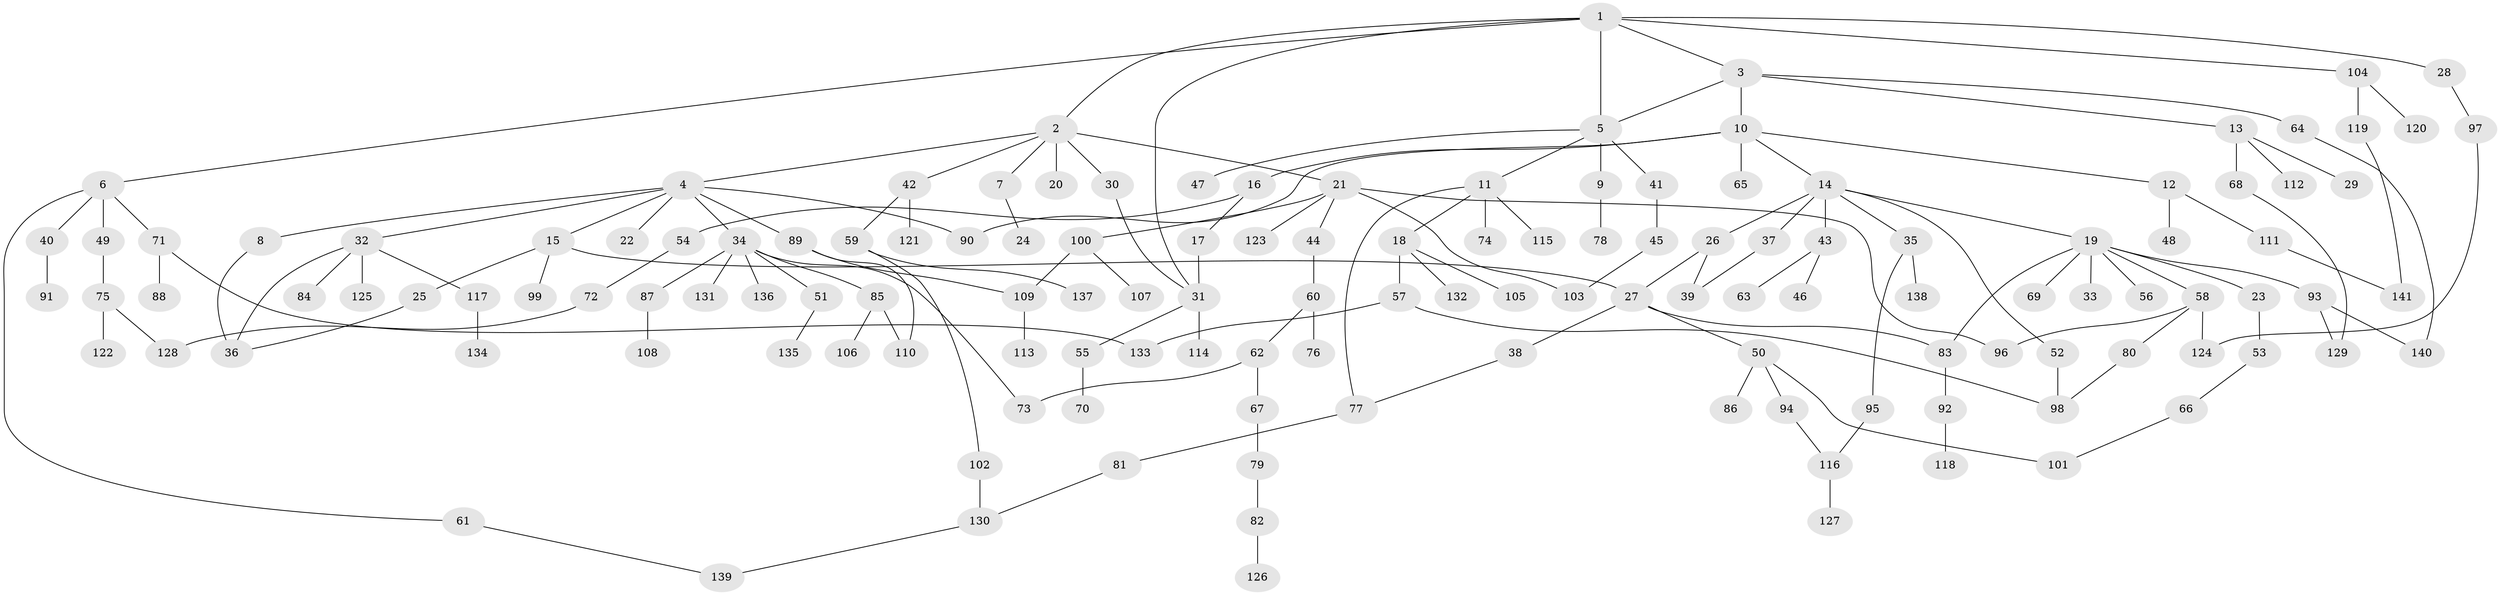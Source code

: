 // coarse degree distribution, {5: 0.03571428571428571, 2: 0.39285714285714285, 1: 0.40476190476190477, 4: 0.047619047619047616, 14: 0.011904761904761904, 15: 0.011904761904761904, 13: 0.011904761904761904, 3: 0.07142857142857142, 9: 0.011904761904761904}
// Generated by graph-tools (version 1.1) at 2025/44/03/04/25 21:44:47]
// undirected, 141 vertices, 167 edges
graph export_dot {
graph [start="1"]
  node [color=gray90,style=filled];
  1;
  2;
  3;
  4;
  5;
  6;
  7;
  8;
  9;
  10;
  11;
  12;
  13;
  14;
  15;
  16;
  17;
  18;
  19;
  20;
  21;
  22;
  23;
  24;
  25;
  26;
  27;
  28;
  29;
  30;
  31;
  32;
  33;
  34;
  35;
  36;
  37;
  38;
  39;
  40;
  41;
  42;
  43;
  44;
  45;
  46;
  47;
  48;
  49;
  50;
  51;
  52;
  53;
  54;
  55;
  56;
  57;
  58;
  59;
  60;
  61;
  62;
  63;
  64;
  65;
  66;
  67;
  68;
  69;
  70;
  71;
  72;
  73;
  74;
  75;
  76;
  77;
  78;
  79;
  80;
  81;
  82;
  83;
  84;
  85;
  86;
  87;
  88;
  89;
  90;
  91;
  92;
  93;
  94;
  95;
  96;
  97;
  98;
  99;
  100;
  101;
  102;
  103;
  104;
  105;
  106;
  107;
  108;
  109;
  110;
  111;
  112;
  113;
  114;
  115;
  116;
  117;
  118;
  119;
  120;
  121;
  122;
  123;
  124;
  125;
  126;
  127;
  128;
  129;
  130;
  131;
  132;
  133;
  134;
  135;
  136;
  137;
  138;
  139;
  140;
  141;
  1 -- 2;
  1 -- 3;
  1 -- 5;
  1 -- 6;
  1 -- 28;
  1 -- 104;
  1 -- 31;
  2 -- 4;
  2 -- 7;
  2 -- 20;
  2 -- 21;
  2 -- 30;
  2 -- 42;
  3 -- 10;
  3 -- 13;
  3 -- 64;
  3 -- 5;
  4 -- 8;
  4 -- 15;
  4 -- 22;
  4 -- 32;
  4 -- 34;
  4 -- 89;
  4 -- 90;
  5 -- 9;
  5 -- 11;
  5 -- 41;
  5 -- 47;
  6 -- 40;
  6 -- 49;
  6 -- 61;
  6 -- 71;
  7 -- 24;
  8 -- 36;
  9 -- 78;
  10 -- 12;
  10 -- 14;
  10 -- 16;
  10 -- 65;
  10 -- 90;
  11 -- 18;
  11 -- 74;
  11 -- 115;
  11 -- 77;
  12 -- 48;
  12 -- 111;
  13 -- 29;
  13 -- 68;
  13 -- 112;
  14 -- 19;
  14 -- 26;
  14 -- 35;
  14 -- 37;
  14 -- 43;
  14 -- 52;
  15 -- 25;
  15 -- 99;
  15 -- 27;
  16 -- 17;
  16 -- 54;
  17 -- 31;
  18 -- 57;
  18 -- 105;
  18 -- 132;
  19 -- 23;
  19 -- 33;
  19 -- 56;
  19 -- 58;
  19 -- 69;
  19 -- 83;
  19 -- 93;
  21 -- 44;
  21 -- 96;
  21 -- 100;
  21 -- 103;
  21 -- 123;
  23 -- 53;
  25 -- 36;
  26 -- 27;
  26 -- 39;
  27 -- 38;
  27 -- 50;
  27 -- 83;
  28 -- 97;
  30 -- 31;
  31 -- 55;
  31 -- 114;
  32 -- 36;
  32 -- 84;
  32 -- 117;
  32 -- 125;
  34 -- 51;
  34 -- 73;
  34 -- 85;
  34 -- 87;
  34 -- 131;
  34 -- 136;
  35 -- 95;
  35 -- 138;
  37 -- 39;
  38 -- 77;
  40 -- 91;
  41 -- 45;
  42 -- 59;
  42 -- 121;
  43 -- 46;
  43 -- 63;
  44 -- 60;
  45 -- 103;
  49 -- 75;
  50 -- 86;
  50 -- 94;
  50 -- 101;
  51 -- 135;
  52 -- 98;
  53 -- 66;
  54 -- 72;
  55 -- 70;
  57 -- 133;
  57 -- 98;
  58 -- 80;
  58 -- 124;
  58 -- 96;
  59 -- 102;
  59 -- 137;
  60 -- 62;
  60 -- 76;
  61 -- 139;
  62 -- 67;
  62 -- 73;
  64 -- 140;
  66 -- 101;
  67 -- 79;
  68 -- 129;
  71 -- 88;
  71 -- 133;
  72 -- 128;
  75 -- 122;
  75 -- 128;
  77 -- 81;
  79 -- 82;
  80 -- 98;
  81 -- 130;
  82 -- 126;
  83 -- 92;
  85 -- 106;
  85 -- 110;
  87 -- 108;
  89 -- 109;
  89 -- 110;
  92 -- 118;
  93 -- 140;
  93 -- 129;
  94 -- 116;
  95 -- 116;
  97 -- 124;
  100 -- 107;
  100 -- 109;
  102 -- 130;
  104 -- 119;
  104 -- 120;
  109 -- 113;
  111 -- 141;
  116 -- 127;
  117 -- 134;
  119 -- 141;
  130 -- 139;
}
